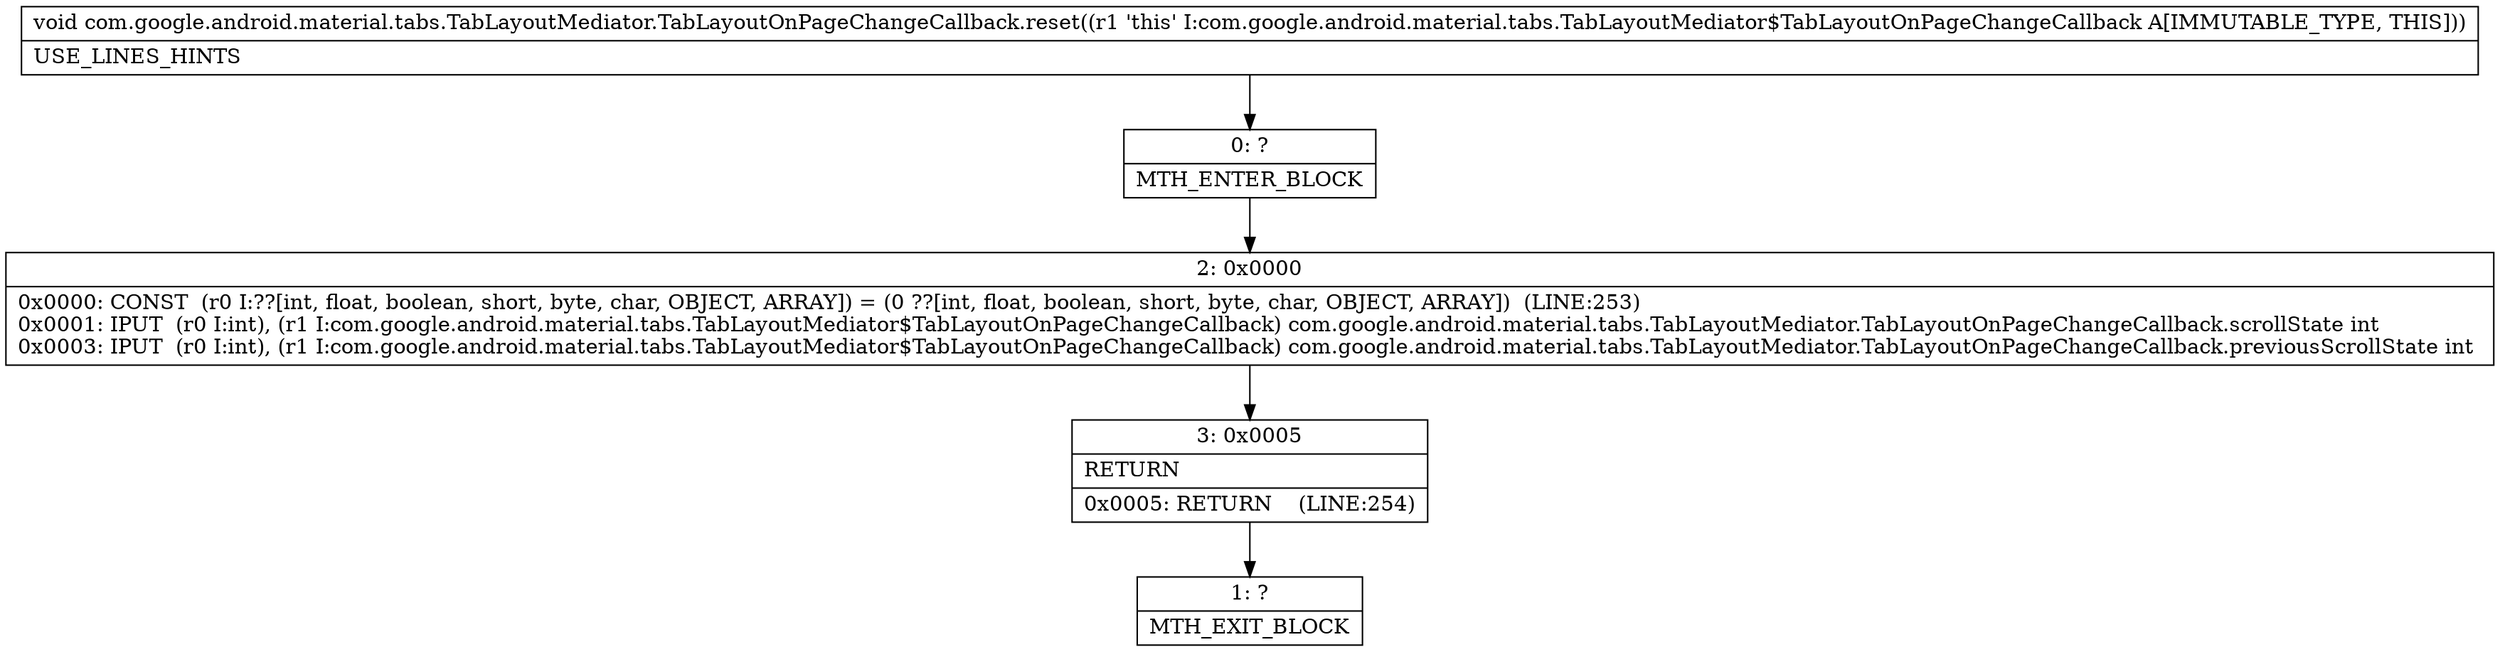 digraph "CFG forcom.google.android.material.tabs.TabLayoutMediator.TabLayoutOnPageChangeCallback.reset()V" {
Node_0 [shape=record,label="{0\:\ ?|MTH_ENTER_BLOCK\l}"];
Node_2 [shape=record,label="{2\:\ 0x0000|0x0000: CONST  (r0 I:??[int, float, boolean, short, byte, char, OBJECT, ARRAY]) = (0 ??[int, float, boolean, short, byte, char, OBJECT, ARRAY])  (LINE:253)\l0x0001: IPUT  (r0 I:int), (r1 I:com.google.android.material.tabs.TabLayoutMediator$TabLayoutOnPageChangeCallback) com.google.android.material.tabs.TabLayoutMediator.TabLayoutOnPageChangeCallback.scrollState int \l0x0003: IPUT  (r0 I:int), (r1 I:com.google.android.material.tabs.TabLayoutMediator$TabLayoutOnPageChangeCallback) com.google.android.material.tabs.TabLayoutMediator.TabLayoutOnPageChangeCallback.previousScrollState int \l}"];
Node_3 [shape=record,label="{3\:\ 0x0005|RETURN\l|0x0005: RETURN    (LINE:254)\l}"];
Node_1 [shape=record,label="{1\:\ ?|MTH_EXIT_BLOCK\l}"];
MethodNode[shape=record,label="{void com.google.android.material.tabs.TabLayoutMediator.TabLayoutOnPageChangeCallback.reset((r1 'this' I:com.google.android.material.tabs.TabLayoutMediator$TabLayoutOnPageChangeCallback A[IMMUTABLE_TYPE, THIS]))  | USE_LINES_HINTS\l}"];
MethodNode -> Node_0;Node_0 -> Node_2;
Node_2 -> Node_3;
Node_3 -> Node_1;
}

